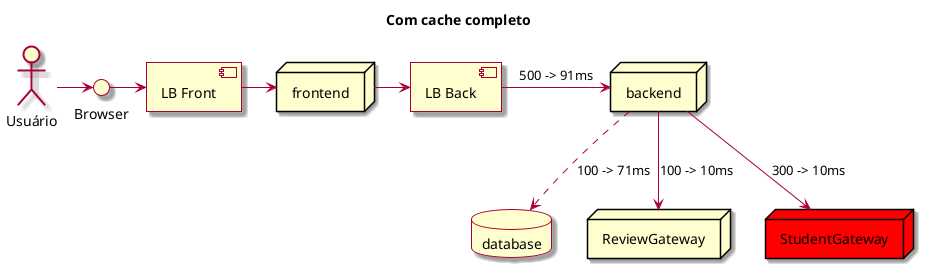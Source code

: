 @startuml

skin rose

Title: Com cache completo

component "LB Front" as LBF
component "LB Back" as LBB
actor "Usuário" as actor
database database
interface "Browser" as browser
node frontend
node backend
node outroBackend as "ReviewGateway"
node outroBackend2 as "StudentGateway" #red

actor -> browser
browser -> LBF
LBF -> frontend
frontend -> LBB
LBB -> backend : 500 -> 91ms
backend --> outroBackend: 100 -> 10ms
backend --> outroBackend2 : 300 -> 10ms
backend ..> database: 100 -> 71ms

@enduml